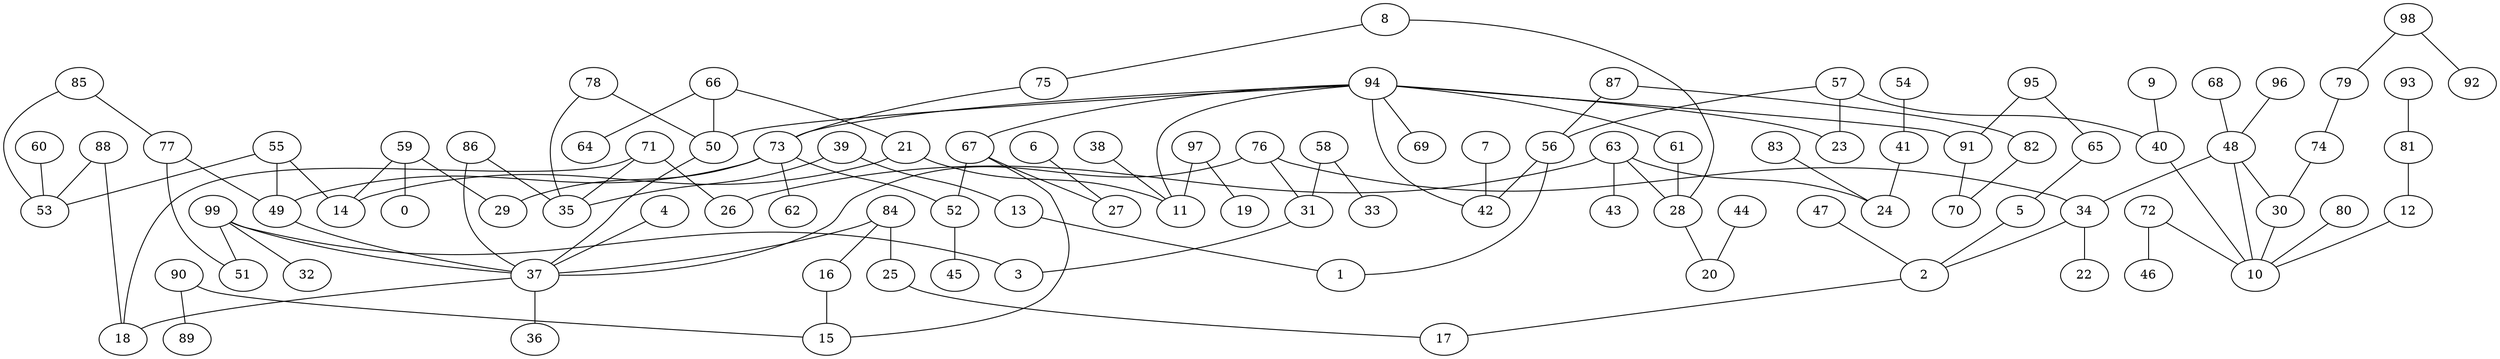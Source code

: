 digraph GG_graph {

subgraph G_graph {
edge [color = black]
"6" -> "27" [dir = none]
"93" -> "81" [dir = none]
"7" -> "42" [dir = none]
"82" -> "70" [dir = none]
"80" -> "10" [dir = none]
"60" -> "53" [dir = none]
"88" -> "53" [dir = none]
"87" -> "56" [dir = none]
"54" -> "41" [dir = none]
"68" -> "48" [dir = none]
"97" -> "19" [dir = none]
"97" -> "11" [dir = none]
"83" -> "24" [dir = none]
"5" -> "2" [dir = none]
"98" -> "92" [dir = none]
"98" -> "79" [dir = none]
"39" -> "35" [dir = none]
"90" -> "89" [dir = none]
"90" -> "15" [dir = none]
"38" -> "11" [dir = none]
"61" -> "28" [dir = none]
"48" -> "30" [dir = none]
"48" -> "10" [dir = none]
"48" -> "34" [dir = none]
"12" -> "10" [dir = none]
"44" -> "20" [dir = none]
"40" -> "10" [dir = none]
"99" -> "51" [dir = none]
"99" -> "32" [dir = none]
"99" -> "3" [dir = none]
"79" -> "74" [dir = none]
"56" -> "42" [dir = none]
"56" -> "1" [dir = none]
"76" -> "31" [dir = none]
"76" -> "34" [dir = none]
"76" -> "37" [dir = none]
"91" -> "70" [dir = none]
"34" -> "22" [dir = none]
"34" -> "2" [dir = none]
"4" -> "37" [dir = none]
"13" -> "1" [dir = none]
"74" -> "30" [dir = none]
"66" -> "64" [dir = none]
"66" -> "50" [dir = none]
"75" -> "73" [dir = none]
"73" -> "62" [dir = none]
"73" -> "29" [dir = none]
"73" -> "52" [dir = none]
"73" -> "49" [dir = none]
"49" -> "37" [dir = none]
"2" -> "17" [dir = none]
"94" -> "91" [dir = none]
"94" -> "11" [dir = none]
"94" -> "61" [dir = none]
"94" -> "69" [dir = none]
"94" -> "67" [dir = none]
"47" -> "2" [dir = none]
"96" -> "48" [dir = none]
"86" -> "35" [dir = none]
"86" -> "37" [dir = none]
"55" -> "53" [dir = none]
"55" -> "49" [dir = none]
"50" -> "37" [dir = none]
"67" -> "27" [dir = none]
"67" -> "15" [dir = none]
"67" -> "52" [dir = none]
"59" -> "14" [dir = none]
"59" -> "0" [dir = none]
"59" -> "29" [dir = none]
"71" -> "35" [dir = none]
"57" -> "23" [dir = none]
"57" -> "56" [dir = none]
"57" -> "40" [dir = none]
"31" -> "3" [dir = none]
"52" -> "45" [dir = none]
"8" -> "75" [dir = none]
"72" -> "46" [dir = none]
"72" -> "10" [dir = none]
"77" -> "49" [dir = none]
"28" -> "20" [dir = none]
"41" -> "24" [dir = none]
"21" -> "11" [dir = none]
"78" -> "50" [dir = none]
"37" -> "18" [dir = none]
"37" -> "36" [dir = none]
"9" -> "40" [dir = none]
"85" -> "53" [dir = none]
"58" -> "33" [dir = none]
"58" -> "31" [dir = none]
"84" -> "16" [dir = none]
"84" -> "25" [dir = none]
"84" -> "37" [dir = none]
"63" -> "43" [dir = none]
"63" -> "26" [dir = none]
"63" -> "24" [dir = none]
"63" -> "28" [dir = none]
"81" -> "12" [dir = none]
"95" -> "65" [dir = none]
"95" -> "91" [dir = none]
"77" -> "51" [dir = none]
"21" -> "14" [dir = none]
"94" -> "23" [dir = none]
"88" -> "18" [dir = none]
"71" -> "18" [dir = none]
"94" -> "50" [dir = none]
"85" -> "77" [dir = none]
"30" -> "10" [dir = none]
"94" -> "42" [dir = none]
"65" -> "5" [dir = none]
"39" -> "13" [dir = none]
"99" -> "37" [dir = none]
"71" -> "26" [dir = none]
"25" -> "17" [dir = none]
"66" -> "21" [dir = none]
"78" -> "35" [dir = none]
"16" -> "15" [dir = none]
"55" -> "14" [dir = none]
"8" -> "28" [dir = none]
"94" -> "73" [dir = none]
"87" -> "82" [dir = none]
}

}
